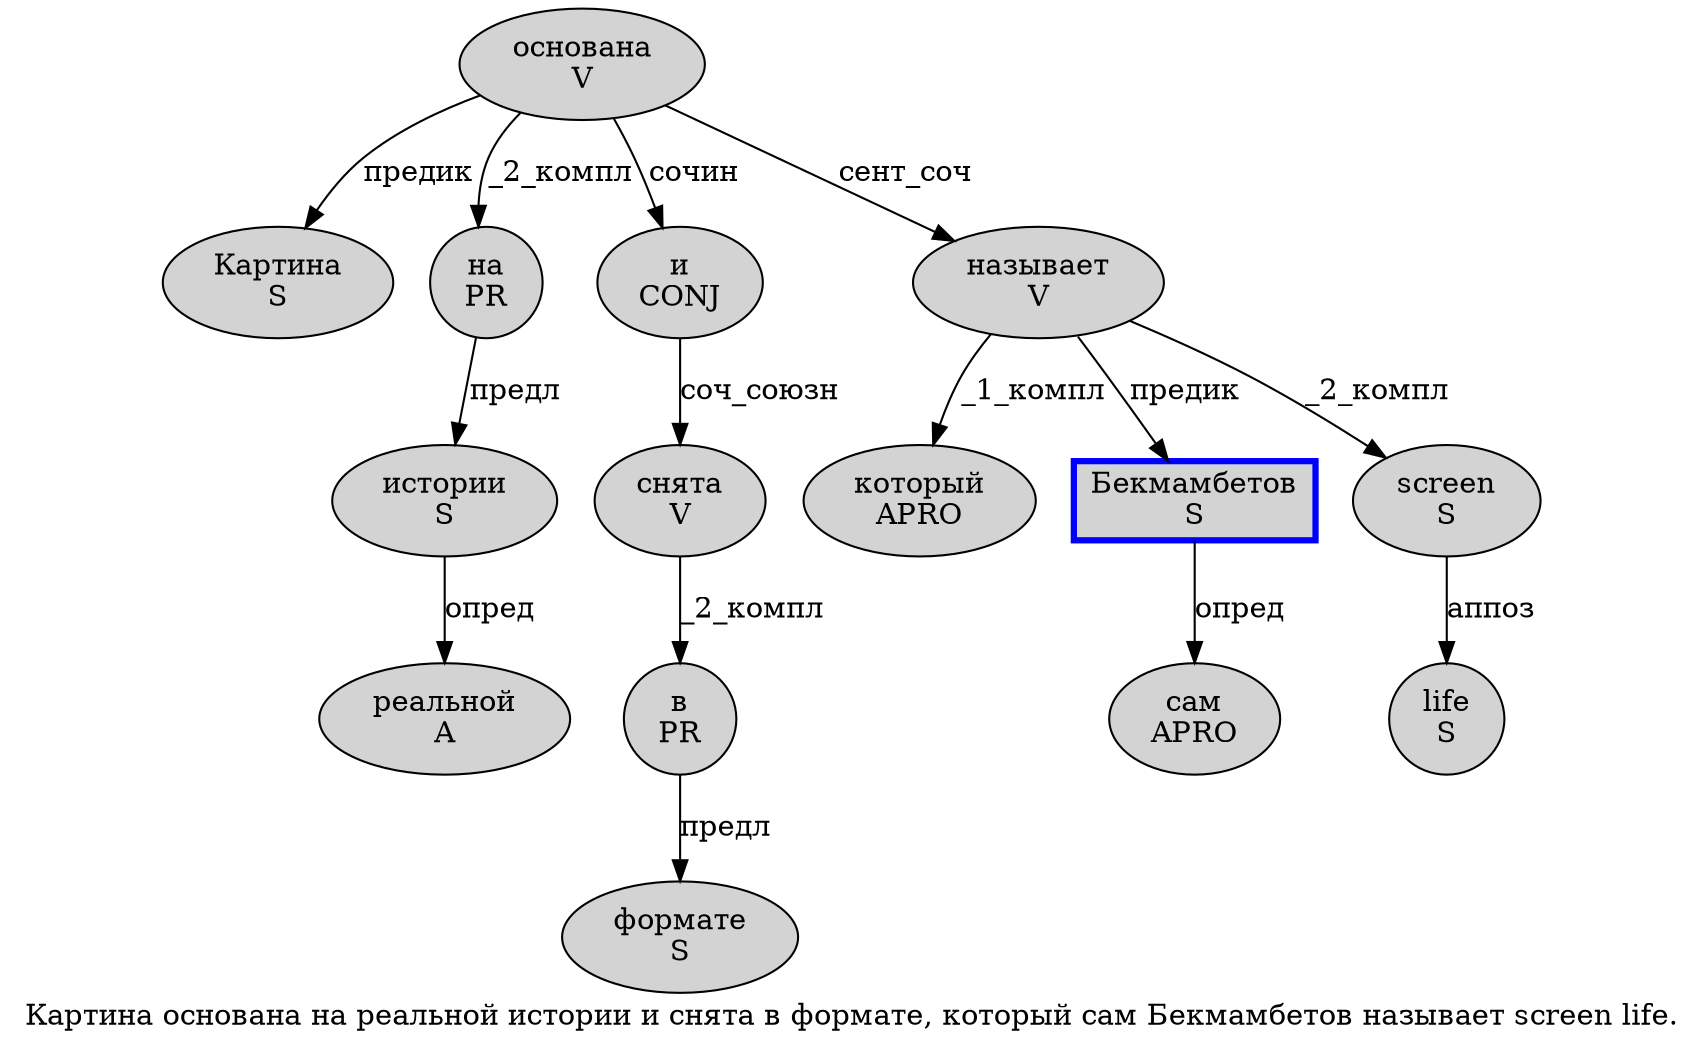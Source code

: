 digraph SENTENCE_1162 {
	graph [label="Картина основана на реальной истории и снята в формате, который сам Бекмамбетов называет screen life."]
	node [style=filled]
		0 [label="Картина
S" color="" fillcolor=lightgray penwidth=1 shape=ellipse]
		1 [label="основана
V" color="" fillcolor=lightgray penwidth=1 shape=ellipse]
		2 [label="на
PR" color="" fillcolor=lightgray penwidth=1 shape=ellipse]
		3 [label="реальной
A" color="" fillcolor=lightgray penwidth=1 shape=ellipse]
		4 [label="истории
S" color="" fillcolor=lightgray penwidth=1 shape=ellipse]
		5 [label="и
CONJ" color="" fillcolor=lightgray penwidth=1 shape=ellipse]
		6 [label="снята
V" color="" fillcolor=lightgray penwidth=1 shape=ellipse]
		7 [label="в
PR" color="" fillcolor=lightgray penwidth=1 shape=ellipse]
		8 [label="формате
S" color="" fillcolor=lightgray penwidth=1 shape=ellipse]
		10 [label="который
APRO" color="" fillcolor=lightgray penwidth=1 shape=ellipse]
		11 [label="сам
APRO" color="" fillcolor=lightgray penwidth=1 shape=ellipse]
		12 [label="Бекмамбетов
S" color=blue fillcolor=lightgray penwidth=3 shape=box]
		13 [label="называет
V" color="" fillcolor=lightgray penwidth=1 shape=ellipse]
		14 [label="screen
S" color="" fillcolor=lightgray penwidth=1 shape=ellipse]
		15 [label="life
S" color="" fillcolor=lightgray penwidth=1 shape=ellipse]
			4 -> 3 [label="опред"]
			12 -> 11 [label="опред"]
			13 -> 10 [label="_1_компл"]
			13 -> 12 [label="предик"]
			13 -> 14 [label="_2_компл"]
			14 -> 15 [label="аппоз"]
			6 -> 7 [label="_2_компл"]
			2 -> 4 [label="предл"]
			5 -> 6 [label="соч_союзн"]
			1 -> 0 [label="предик"]
			1 -> 2 [label="_2_компл"]
			1 -> 5 [label="сочин"]
			1 -> 13 [label="сент_соч"]
			7 -> 8 [label="предл"]
}